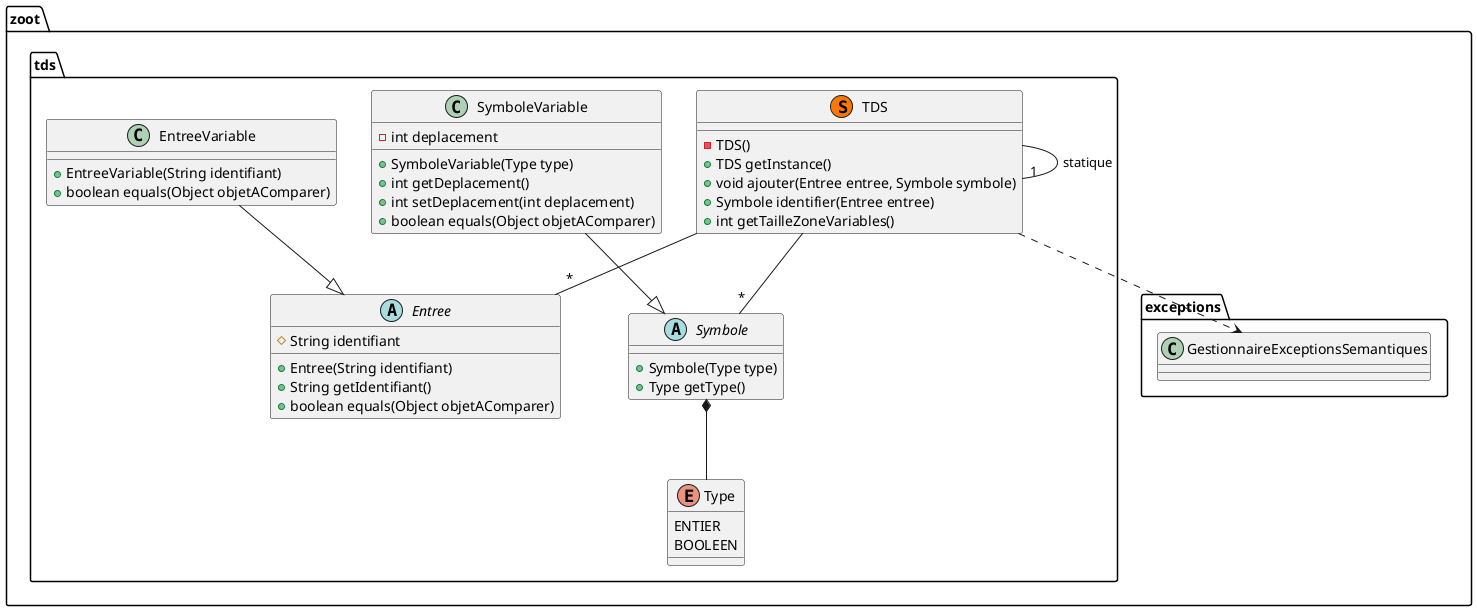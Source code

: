@startuml "tds"

namespace zoot.tds {
  ' Includes

  ' Classes
  class TDS << (S,#FF7700) >> {
    - TDS()
    + TDS getInstance()
    + void ajouter(Entree entree, Symbole symbole)
    + Symbole identifier(Entree entree)
    + int getTailleZoneVariables()
  }

  abstract class Entree {
    # String identifiant
    + Entree(String identifiant)
    + String getIdentifiant()
    + boolean equals(Object objetAComparer)
  }

  class EntreeVariable {
    + EntreeVariable(String identifiant)
    + boolean equals(Object objetAComparer)
  }

  abstract class Symbole {
    + Symbole(Type type)
    + Type getType()
  }

  class SymboleVariable {
    - int deplacement
    + SymboleVariable(Type type)
    + int getDeplacement()
    + int setDeplacement(int deplacement)
    + boolean equals(Object objetAComparer)
  }

  enum Type {
    ENTIER
    BOOLEEN
  }

  ' Relations entre les classes
  EntreeVariable --|> Entree
  SymboleVariable --|> Symbole
  Symbole *-- Type
  TDS --"1" TDS : statique
  TDS --"*" Entree
  TDS --"*" Symbole
  TDS ..> zoot.exceptions.GestionnaireExceptionsSemantiques
}

@enduml
